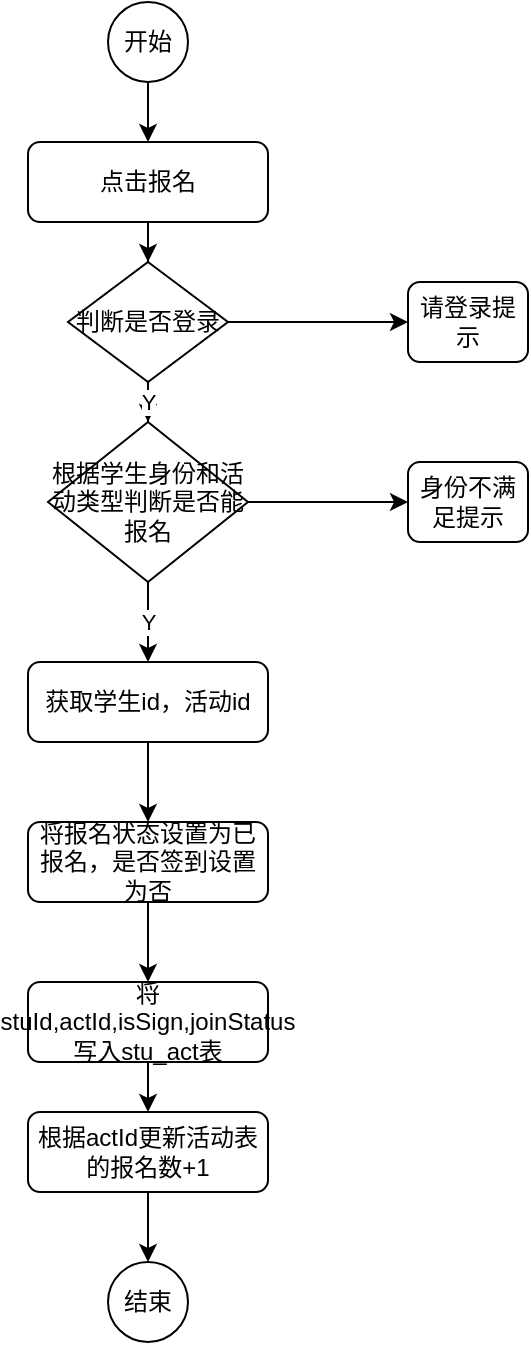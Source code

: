 <mxfile version="13.5.1" type="device"><diagram id="C5RBs43oDa-KdzZeNtuy" name="Page-1"><mxGraphModel dx="1264" dy="601" grid="1" gridSize="10" guides="1" tooltips="1" connect="1" arrows="1" fold="1" page="1" pageScale="1" pageWidth="827" pageHeight="1169" math="0" shadow="0"><root><mxCell id="WIyWlLk6GJQsqaUBKTNV-0"/><mxCell id="WIyWlLk6GJQsqaUBKTNV-1" parent="WIyWlLk6GJQsqaUBKTNV-0"/><mxCell id="ITMoJct07-RZUN6D1P6U-2" style="edgeStyle=orthogonalEdgeStyle;rounded=0;orthogonalLoop=1;jettySize=auto;html=1;" parent="WIyWlLk6GJQsqaUBKTNV-1" source="FSFEE5poelil8hjT2dhu-1" target="ITMoJct07-RZUN6D1P6U-0" edge="1"><mxGeometry relative="1" as="geometry"/></mxCell><mxCell id="FSFEE5poelil8hjT2dhu-1" value="点击报名" style="rounded=1;whiteSpace=wrap;html=1;fontSize=12;glass=0;strokeWidth=1;shadow=0;" parent="WIyWlLk6GJQsqaUBKTNV-1" vertex="1"><mxGeometry x="270" y="100" width="120" height="40" as="geometry"/></mxCell><mxCell id="FSFEE5poelil8hjT2dhu-7" style="edgeStyle=orthogonalEdgeStyle;rounded=0;orthogonalLoop=1;jettySize=auto;html=1;entryX=0.5;entryY=0;entryDx=0;entryDy=0;" parent="WIyWlLk6GJQsqaUBKTNV-1" source="FSFEE5poelil8hjT2dhu-2" target="FSFEE5poelil8hjT2dhu-5" edge="1"><mxGeometry relative="1" as="geometry"/></mxCell><mxCell id="FSFEE5poelil8hjT2dhu-2" value="获取学生id，活动id" style="rounded=1;whiteSpace=wrap;html=1;fontSize=12;glass=0;strokeWidth=1;shadow=0;" parent="WIyWlLk6GJQsqaUBKTNV-1" vertex="1"><mxGeometry x="270" y="360" width="120" height="40" as="geometry"/></mxCell><mxCell id="FSFEE5poelil8hjT2dhu-8" style="edgeStyle=orthogonalEdgeStyle;rounded=0;orthogonalLoop=1;jettySize=auto;html=1;" parent="WIyWlLk6GJQsqaUBKTNV-1" source="FSFEE5poelil8hjT2dhu-5" target="FSFEE5poelil8hjT2dhu-6" edge="1"><mxGeometry relative="1" as="geometry"/></mxCell><mxCell id="FSFEE5poelil8hjT2dhu-5" value="将报名状态设置为已报名，是否签到设置为否" style="rounded=1;whiteSpace=wrap;html=1;fontSize=12;glass=0;strokeWidth=1;shadow=0;" parent="WIyWlLk6GJQsqaUBKTNV-1" vertex="1"><mxGeometry x="270" y="440" width="120" height="40" as="geometry"/></mxCell><mxCell id="4KOeNJiT0dEP8WuIMH8d-1" style="edgeStyle=orthogonalEdgeStyle;rounded=0;orthogonalLoop=1;jettySize=auto;html=1;entryX=0.5;entryY=0;entryDx=0;entryDy=0;" parent="WIyWlLk6GJQsqaUBKTNV-1" source="FSFEE5poelil8hjT2dhu-6" target="4KOeNJiT0dEP8WuIMH8d-0" edge="1"><mxGeometry relative="1" as="geometry"/></mxCell><mxCell id="FSFEE5poelil8hjT2dhu-6" value="将stuId,actId,isSign,joinStatus写入stu_act表" style="rounded=1;whiteSpace=wrap;html=1;fontSize=12;glass=0;strokeWidth=1;shadow=0;" parent="WIyWlLk6GJQsqaUBKTNV-1" vertex="1"><mxGeometry x="270" y="520" width="120" height="40" as="geometry"/></mxCell><mxCell id="KARDoCLalLC3H4FvUKiw-3" style="edgeStyle=orthogonalEdgeStyle;rounded=0;orthogonalLoop=1;jettySize=auto;html=1;" edge="1" parent="WIyWlLk6GJQsqaUBKTNV-1" source="4KOeNJiT0dEP8WuIMH8d-0" target="KARDoCLalLC3H4FvUKiw-2"><mxGeometry relative="1" as="geometry"/></mxCell><mxCell id="4KOeNJiT0dEP8WuIMH8d-0" value="根据actId更新活动表的报名数+1" style="rounded=1;whiteSpace=wrap;html=1;fontSize=12;glass=0;strokeWidth=1;shadow=0;" parent="WIyWlLk6GJQsqaUBKTNV-1" vertex="1"><mxGeometry x="270" y="585" width="120" height="40" as="geometry"/></mxCell><mxCell id="ITMoJct07-RZUN6D1P6U-3" value="Y" style="edgeStyle=orthogonalEdgeStyle;rounded=0;orthogonalLoop=1;jettySize=auto;html=1;" parent="WIyWlLk6GJQsqaUBKTNV-1" source="ITMoJct07-RZUN6D1P6U-0" target="ITMoJct07-RZUN6D1P6U-1" edge="1"><mxGeometry relative="1" as="geometry"/></mxCell><mxCell id="ITMoJct07-RZUN6D1P6U-7" style="edgeStyle=orthogonalEdgeStyle;rounded=0;orthogonalLoop=1;jettySize=auto;html=1;entryX=0;entryY=0.5;entryDx=0;entryDy=0;" parent="WIyWlLk6GJQsqaUBKTNV-1" source="ITMoJct07-RZUN6D1P6U-0" target="ITMoJct07-RZUN6D1P6U-5" edge="1"><mxGeometry relative="1" as="geometry"/></mxCell><mxCell id="ITMoJct07-RZUN6D1P6U-0" value="判断是否登录" style="rhombus;whiteSpace=wrap;html=1;" parent="WIyWlLk6GJQsqaUBKTNV-1" vertex="1"><mxGeometry x="290" y="160" width="80" height="60" as="geometry"/></mxCell><mxCell id="ITMoJct07-RZUN6D1P6U-4" value="Y" style="edgeStyle=orthogonalEdgeStyle;rounded=0;orthogonalLoop=1;jettySize=auto;html=1;" parent="WIyWlLk6GJQsqaUBKTNV-1" source="ITMoJct07-RZUN6D1P6U-1" target="FSFEE5poelil8hjT2dhu-2" edge="1"><mxGeometry relative="1" as="geometry"/></mxCell><mxCell id="ITMoJct07-RZUN6D1P6U-8" style="edgeStyle=orthogonalEdgeStyle;rounded=0;orthogonalLoop=1;jettySize=auto;html=1;" parent="WIyWlLk6GJQsqaUBKTNV-1" source="ITMoJct07-RZUN6D1P6U-1" target="ITMoJct07-RZUN6D1P6U-6" edge="1"><mxGeometry relative="1" as="geometry"/></mxCell><mxCell id="ITMoJct07-RZUN6D1P6U-1" value="根据学生身份和活动类型判断是否能报名" style="rhombus;whiteSpace=wrap;html=1;" parent="WIyWlLk6GJQsqaUBKTNV-1" vertex="1"><mxGeometry x="280" y="240" width="100" height="80" as="geometry"/></mxCell><mxCell id="ITMoJct07-RZUN6D1P6U-5" value="请登录提示" style="rounded=1;whiteSpace=wrap;html=1;fontSize=12;glass=0;strokeWidth=1;shadow=0;" parent="WIyWlLk6GJQsqaUBKTNV-1" vertex="1"><mxGeometry x="460" y="170" width="60" height="40" as="geometry"/></mxCell><mxCell id="ITMoJct07-RZUN6D1P6U-6" value="身份不满足提示" style="rounded=1;whiteSpace=wrap;html=1;fontSize=12;glass=0;strokeWidth=1;shadow=0;" parent="WIyWlLk6GJQsqaUBKTNV-1" vertex="1"><mxGeometry x="460" y="260" width="60" height="40" as="geometry"/></mxCell><mxCell id="KARDoCLalLC3H4FvUKiw-1" style="edgeStyle=orthogonalEdgeStyle;rounded=0;orthogonalLoop=1;jettySize=auto;html=1;" edge="1" parent="WIyWlLk6GJQsqaUBKTNV-1" source="KARDoCLalLC3H4FvUKiw-0" target="FSFEE5poelil8hjT2dhu-1"><mxGeometry relative="1" as="geometry"/></mxCell><mxCell id="KARDoCLalLC3H4FvUKiw-0" value="开始" style="ellipse;whiteSpace=wrap;html=1;aspect=fixed;" vertex="1" parent="WIyWlLk6GJQsqaUBKTNV-1"><mxGeometry x="310" y="30" width="40" height="40" as="geometry"/></mxCell><mxCell id="KARDoCLalLC3H4FvUKiw-2" value="结束" style="ellipse;whiteSpace=wrap;html=1;aspect=fixed;" vertex="1" parent="WIyWlLk6GJQsqaUBKTNV-1"><mxGeometry x="310" y="660" width="40" height="40" as="geometry"/></mxCell></root></mxGraphModel></diagram></mxfile>